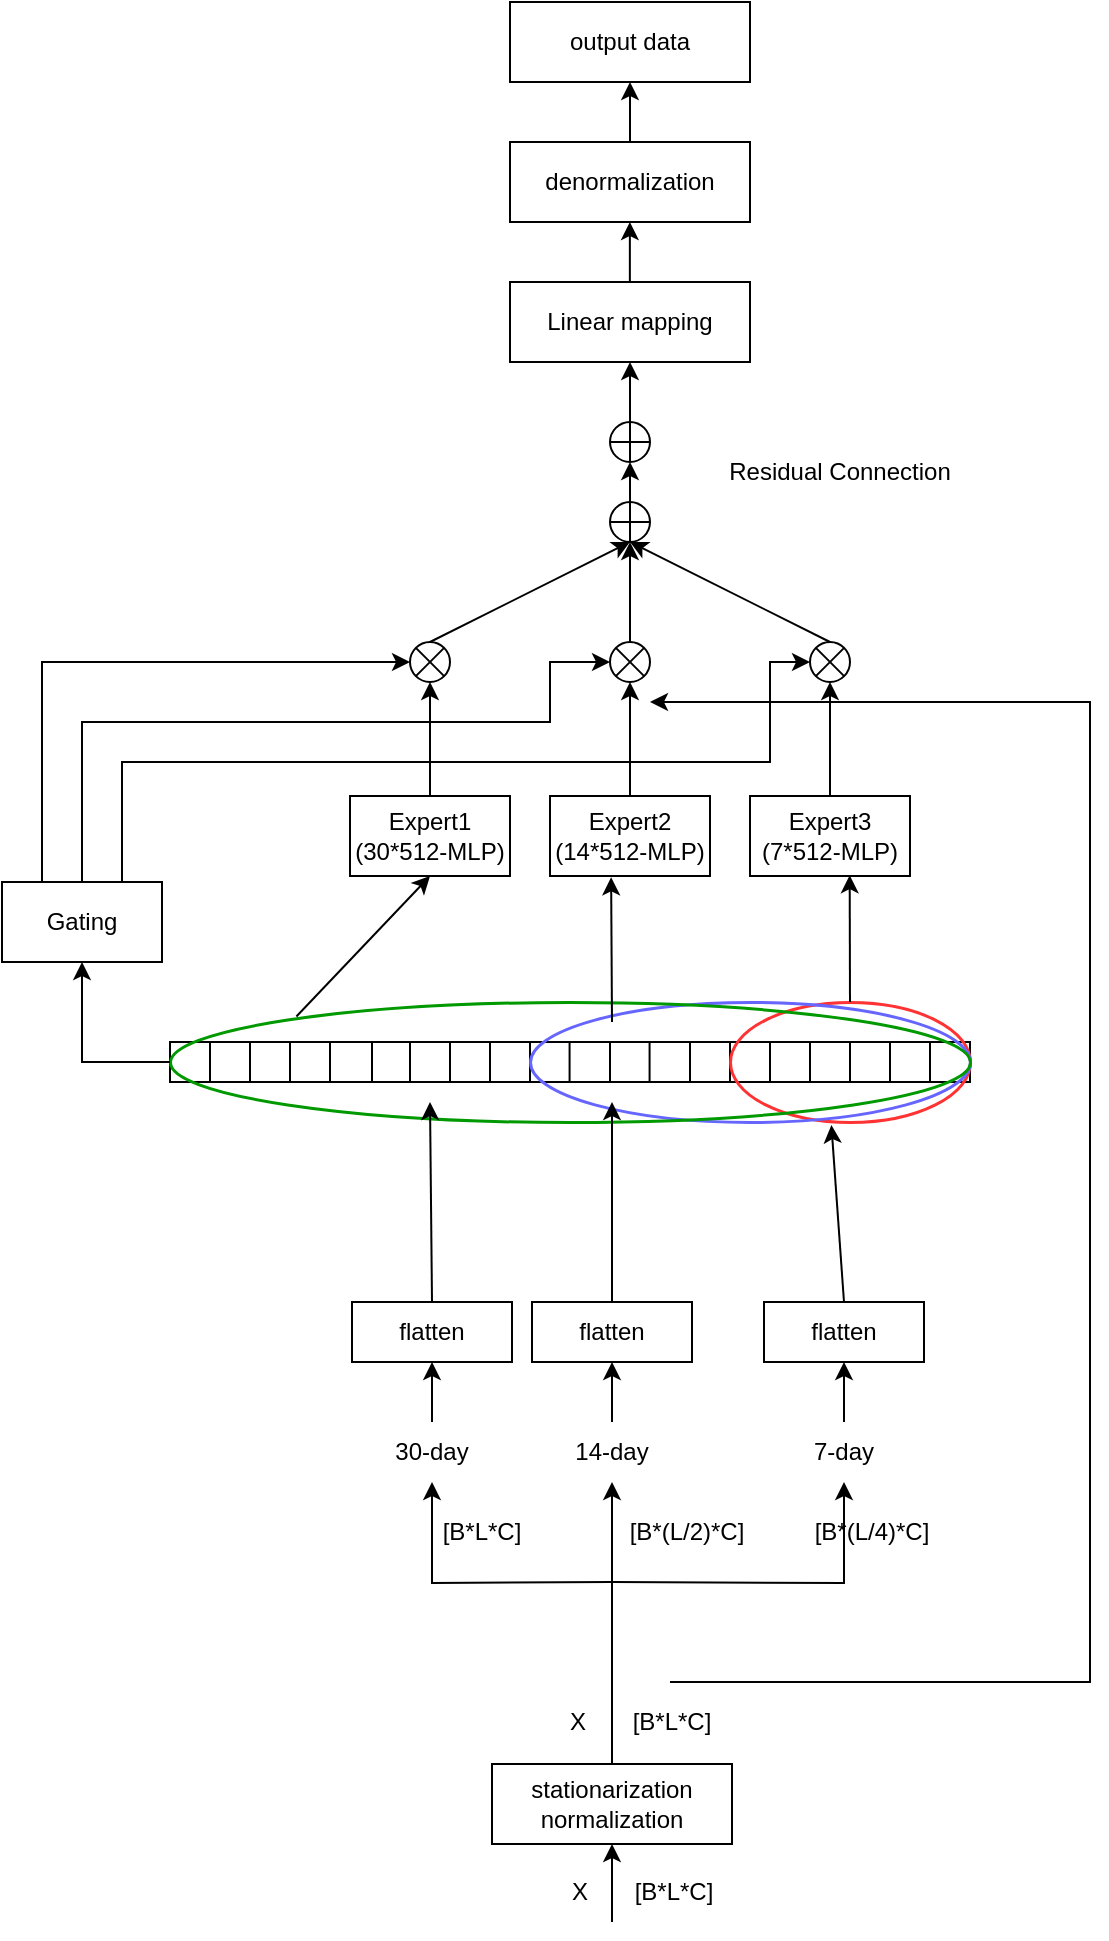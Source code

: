 <mxfile version="21.6.9" type="github">
  <diagram id="mCheTAdoRBEMM2ChDu2A" name="Page-1">
    <mxGraphModel dx="925" dy="1718" grid="1" gridSize="10" guides="1" tooltips="1" connect="1" arrows="1" fold="1" page="1" pageScale="1" pageWidth="827" pageHeight="1169" math="0" shadow="0">
      <root>
        <mxCell id="0" />
        <mxCell id="1" parent="0" />
        <mxCell id="ntreNU7jlo5U-lVnMiPV-1" value="" style="rounded=0;whiteSpace=wrap;html=1;" parent="1" vertex="1">
          <mxGeometry x="240" y="310" width="400" height="20" as="geometry" />
        </mxCell>
        <mxCell id="ntreNU7jlo5U-lVnMiPV-46" value="" style="endArrow=none;html=1;rounded=0;exitX=0.06;exitY=0.006;exitDx=0;exitDy=0;exitPerimeter=0;entryX=0.06;entryY=1.006;entryDx=0;entryDy=0;entryPerimeter=0;" parent="1" edge="1">
          <mxGeometry width="50" height="50" relative="1" as="geometry">
            <mxPoint x="260.0" y="310.0" as="sourcePoint" />
            <mxPoint x="260.0" y="330.0" as="targetPoint" />
          </mxGeometry>
        </mxCell>
        <mxCell id="ntreNU7jlo5U-lVnMiPV-47" value="" style="endArrow=none;html=1;rounded=0;exitX=0.06;exitY=0.006;exitDx=0;exitDy=0;exitPerimeter=0;entryX=0.06;entryY=1.006;entryDx=0;entryDy=0;entryPerimeter=0;" parent="1" edge="1">
          <mxGeometry width="50" height="50" relative="1" as="geometry">
            <mxPoint x="360" y="310" as="sourcePoint" />
            <mxPoint x="360" y="330" as="targetPoint" />
          </mxGeometry>
        </mxCell>
        <mxCell id="ntreNU7jlo5U-lVnMiPV-48" value="" style="endArrow=none;html=1;rounded=0;exitX=0.06;exitY=0.006;exitDx=0;exitDy=0;exitPerimeter=0;entryX=0.06;entryY=1.006;entryDx=0;entryDy=0;entryPerimeter=0;" parent="1" edge="1">
          <mxGeometry width="50" height="50" relative="1" as="geometry">
            <mxPoint x="380" y="310" as="sourcePoint" />
            <mxPoint x="380" y="330" as="targetPoint" />
          </mxGeometry>
        </mxCell>
        <mxCell id="ntreNU7jlo5U-lVnMiPV-49" value="" style="endArrow=none;html=1;rounded=0;exitX=0.06;exitY=0.006;exitDx=0;exitDy=0;exitPerimeter=0;entryX=0.06;entryY=1.006;entryDx=0;entryDy=0;entryPerimeter=0;" parent="1" edge="1">
          <mxGeometry width="50" height="50" relative="1" as="geometry">
            <mxPoint x="400" y="310" as="sourcePoint" />
            <mxPoint x="400" y="330" as="targetPoint" />
          </mxGeometry>
        </mxCell>
        <mxCell id="ntreNU7jlo5U-lVnMiPV-50" value="" style="endArrow=none;html=1;rounded=0;exitX=0.06;exitY=0.006;exitDx=0;exitDy=0;exitPerimeter=0;entryX=0.06;entryY=1.006;entryDx=0;entryDy=0;entryPerimeter=0;" parent="1" edge="1">
          <mxGeometry width="50" height="50" relative="1" as="geometry">
            <mxPoint x="420" y="310" as="sourcePoint" />
            <mxPoint x="420" y="330" as="targetPoint" />
          </mxGeometry>
        </mxCell>
        <mxCell id="ntreNU7jlo5U-lVnMiPV-51" value="" style="endArrow=none;html=1;rounded=0;exitX=0.06;exitY=0.006;exitDx=0;exitDy=0;exitPerimeter=0;entryX=0.06;entryY=1.006;entryDx=0;entryDy=0;entryPerimeter=0;" parent="1" edge="1">
          <mxGeometry width="50" height="50" relative="1" as="geometry">
            <mxPoint x="439.79" y="310" as="sourcePoint" />
            <mxPoint x="439.79" y="330" as="targetPoint" />
          </mxGeometry>
        </mxCell>
        <mxCell id="ntreNU7jlo5U-lVnMiPV-52" value="" style="endArrow=none;html=1;rounded=0;exitX=0.06;exitY=0.006;exitDx=0;exitDy=0;exitPerimeter=0;entryX=0.06;entryY=1.006;entryDx=0;entryDy=0;entryPerimeter=0;" parent="1" edge="1">
          <mxGeometry width="50" height="50" relative="1" as="geometry">
            <mxPoint x="460" y="310" as="sourcePoint" />
            <mxPoint x="460" y="330" as="targetPoint" />
          </mxGeometry>
        </mxCell>
        <mxCell id="ntreNU7jlo5U-lVnMiPV-53" value="" style="endArrow=none;html=1;rounded=0;exitX=0.06;exitY=0.006;exitDx=0;exitDy=0;exitPerimeter=0;entryX=0.06;entryY=1.006;entryDx=0;entryDy=0;entryPerimeter=0;" parent="1" edge="1">
          <mxGeometry width="50" height="50" relative="1" as="geometry">
            <mxPoint x="479.79" y="310" as="sourcePoint" />
            <mxPoint x="479.79" y="330" as="targetPoint" />
          </mxGeometry>
        </mxCell>
        <mxCell id="ntreNU7jlo5U-lVnMiPV-54" value="" style="endArrow=none;html=1;rounded=0;exitX=0.06;exitY=0.006;exitDx=0;exitDy=0;exitPerimeter=0;entryX=0.06;entryY=1.006;entryDx=0;entryDy=0;entryPerimeter=0;" parent="1" edge="1">
          <mxGeometry width="50" height="50" relative="1" as="geometry">
            <mxPoint x="500" y="310" as="sourcePoint" />
            <mxPoint x="500" y="330" as="targetPoint" />
          </mxGeometry>
        </mxCell>
        <mxCell id="ntreNU7jlo5U-lVnMiPV-55" value="" style="endArrow=none;html=1;rounded=0;exitX=0.06;exitY=0.006;exitDx=0;exitDy=0;exitPerimeter=0;entryX=0.06;entryY=1.006;entryDx=0;entryDy=0;entryPerimeter=0;" parent="1" edge="1">
          <mxGeometry width="50" height="50" relative="1" as="geometry">
            <mxPoint x="520" y="310" as="sourcePoint" />
            <mxPoint x="520" y="330" as="targetPoint" />
          </mxGeometry>
        </mxCell>
        <mxCell id="ntreNU7jlo5U-lVnMiPV-56" value="" style="endArrow=none;html=1;rounded=0;exitX=0.06;exitY=0.006;exitDx=0;exitDy=0;exitPerimeter=0;entryX=0.06;entryY=1.006;entryDx=0;entryDy=0;entryPerimeter=0;" parent="1" edge="1">
          <mxGeometry width="50" height="50" relative="1" as="geometry">
            <mxPoint x="560" y="310" as="sourcePoint" />
            <mxPoint x="560" y="330" as="targetPoint" />
          </mxGeometry>
        </mxCell>
        <mxCell id="ntreNU7jlo5U-lVnMiPV-57" value="" style="endArrow=none;html=1;rounded=0;exitX=0.06;exitY=0.006;exitDx=0;exitDy=0;exitPerimeter=0;entryX=0.06;entryY=1.006;entryDx=0;entryDy=0;entryPerimeter=0;" parent="1" edge="1">
          <mxGeometry width="50" height="50" relative="1" as="geometry">
            <mxPoint x="540" y="310" as="sourcePoint" />
            <mxPoint x="540" y="330" as="targetPoint" />
          </mxGeometry>
        </mxCell>
        <mxCell id="ntreNU7jlo5U-lVnMiPV-58" value="" style="endArrow=none;html=1;rounded=0;exitX=0.06;exitY=0.006;exitDx=0;exitDy=0;exitPerimeter=0;entryX=0.06;entryY=1.006;entryDx=0;entryDy=0;entryPerimeter=0;" parent="1" edge="1">
          <mxGeometry width="50" height="50" relative="1" as="geometry">
            <mxPoint x="580" y="310" as="sourcePoint" />
            <mxPoint x="580" y="330" as="targetPoint" />
          </mxGeometry>
        </mxCell>
        <mxCell id="ntreNU7jlo5U-lVnMiPV-59" value="" style="endArrow=none;html=1;rounded=0;exitX=0.06;exitY=0.006;exitDx=0;exitDy=0;exitPerimeter=0;entryX=0.06;entryY=1.006;entryDx=0;entryDy=0;entryPerimeter=0;" parent="1" edge="1">
          <mxGeometry width="50" height="50" relative="1" as="geometry">
            <mxPoint x="600" y="310" as="sourcePoint" />
            <mxPoint x="600" y="330" as="targetPoint" />
          </mxGeometry>
        </mxCell>
        <mxCell id="ntreNU7jlo5U-lVnMiPV-60" value="" style="endArrow=none;html=1;rounded=0;exitX=0.06;exitY=0.006;exitDx=0;exitDy=0;exitPerimeter=0;entryX=0.06;entryY=1.006;entryDx=0;entryDy=0;entryPerimeter=0;" parent="1" edge="1">
          <mxGeometry width="50" height="50" relative="1" as="geometry">
            <mxPoint x="620" y="310" as="sourcePoint" />
            <mxPoint x="620" y="330" as="targetPoint" />
          </mxGeometry>
        </mxCell>
        <mxCell id="ntreNU7jlo5U-lVnMiPV-77" value="" style="ellipse;whiteSpace=wrap;html=1;fillColor=none;strokeColor=#FF3333;strokeWidth=1.5;" parent="1" vertex="1">
          <mxGeometry x="520" y="290" width="120" height="60" as="geometry" />
        </mxCell>
        <mxCell id="ntreNU7jlo5U-lVnMiPV-78" value="" style="ellipse;whiteSpace=wrap;html=1;fillColor=none;strokeColor=#6666FF;strokeWidth=1.5;" parent="1" vertex="1">
          <mxGeometry x="420" y="290" width="220" height="60" as="geometry" />
        </mxCell>
        <mxCell id="ntreNU7jlo5U-lVnMiPV-79" value="" style="ellipse;whiteSpace=wrap;html=1;fillColor=none;strokeColor=#009900;strokeWidth=1.5;" parent="1" vertex="1">
          <mxGeometry x="240" y="290" width="400" height="60" as="geometry" />
        </mxCell>
        <mxCell id="ntreNU7jlo5U-lVnMiPV-80" value="7-day" style="text;html=1;strokeColor=none;fillColor=none;align=center;verticalAlign=middle;whiteSpace=wrap;rounded=0;" parent="1" vertex="1">
          <mxGeometry x="547" y="500" width="60" height="30" as="geometry" />
        </mxCell>
        <mxCell id="ntreNU7jlo5U-lVnMiPV-81" value="14-day" style="text;html=1;strokeColor=none;fillColor=none;align=center;verticalAlign=middle;whiteSpace=wrap;rounded=0;" parent="1" vertex="1">
          <mxGeometry x="431" y="500" width="60" height="30" as="geometry" />
        </mxCell>
        <mxCell id="ntreNU7jlo5U-lVnMiPV-82" value="30-day" style="text;html=1;strokeColor=none;fillColor=none;align=center;verticalAlign=middle;whiteSpace=wrap;rounded=0;" parent="1" vertex="1">
          <mxGeometry x="341" y="500" width="60" height="30" as="geometry" />
        </mxCell>
        <mxCell id="ntreNU7jlo5U-lVnMiPV-83" value="Expert1&lt;br&gt;(30*512-MLP)" style="rounded=0;whiteSpace=wrap;html=1;" parent="1" vertex="1">
          <mxGeometry x="330" y="187" width="80" height="40" as="geometry" />
        </mxCell>
        <mxCell id="ntreNU7jlo5U-lVnMiPV-84" value="Expert2&lt;br&gt;(14*512-MLP)" style="rounded=0;whiteSpace=wrap;html=1;" parent="1" vertex="1">
          <mxGeometry x="430" y="187" width="80" height="40" as="geometry" />
        </mxCell>
        <mxCell id="ntreNU7jlo5U-lVnMiPV-85" value="Expert3&lt;br&gt;(7*512-MLP)" style="rounded=0;whiteSpace=wrap;html=1;" parent="1" vertex="1">
          <mxGeometry x="530" y="187" width="80" height="40" as="geometry" />
        </mxCell>
        <mxCell id="ntreNU7jlo5U-lVnMiPV-88" value="" style="endArrow=classic;html=1;rounded=0;exitX=0.158;exitY=0.121;exitDx=0;exitDy=0;entryX=0.5;entryY=1;entryDx=0;entryDy=0;exitPerimeter=0;" parent="1" source="ntreNU7jlo5U-lVnMiPV-79" target="ntreNU7jlo5U-lVnMiPV-83" edge="1">
          <mxGeometry width="50" height="50" relative="1" as="geometry">
            <mxPoint x="390" y="240" as="sourcePoint" />
            <mxPoint x="440" y="190" as="targetPoint" />
          </mxGeometry>
        </mxCell>
        <mxCell id="ntreNU7jlo5U-lVnMiPV-89" value="" style="endArrow=classic;html=1;rounded=0;entryX=0.382;entryY=1.016;entryDx=0;entryDy=0;entryPerimeter=0;" parent="1" target="ntreNU7jlo5U-lVnMiPV-84" edge="1">
          <mxGeometry width="50" height="50" relative="1" as="geometry">
            <mxPoint x="461" y="300" as="sourcePoint" />
            <mxPoint x="380" y="200" as="targetPoint" />
          </mxGeometry>
        </mxCell>
        <mxCell id="ntreNU7jlo5U-lVnMiPV-90" value="" style="endArrow=classic;html=1;rounded=0;exitX=0.5;exitY=0;exitDx=0;exitDy=0;entryX=0.623;entryY=0.99;entryDx=0;entryDy=0;entryPerimeter=0;" parent="1" source="ntreNU7jlo5U-lVnMiPV-77" target="ntreNU7jlo5U-lVnMiPV-85" edge="1">
          <mxGeometry width="50" height="50" relative="1" as="geometry">
            <mxPoint x="570" y="224.5" as="sourcePoint" />
            <mxPoint x="574" y="115.5" as="targetPoint" />
          </mxGeometry>
        </mxCell>
        <mxCell id="ntreNU7jlo5U-lVnMiPV-91" value="Gating" style="rounded=0;whiteSpace=wrap;html=1;" parent="1" vertex="1">
          <mxGeometry x="156" y="230" width="80" height="40" as="geometry" />
        </mxCell>
        <mxCell id="ntreNU7jlo5U-lVnMiPV-92" value="" style="endArrow=classic;html=1;rounded=0;exitX=0;exitY=0.5;exitDx=0;exitDy=0;entryX=0.5;entryY=1;entryDx=0;entryDy=0;" parent="1" source="ntreNU7jlo5U-lVnMiPV-1" target="ntreNU7jlo5U-lVnMiPV-91" edge="1">
          <mxGeometry width="50" height="50" relative="1" as="geometry">
            <mxPoint x="340" y="330" as="sourcePoint" />
            <mxPoint x="390" y="280" as="targetPoint" />
            <Array as="points">
              <mxPoint x="196" y="320" />
            </Array>
          </mxGeometry>
        </mxCell>
        <mxCell id="ntreNU7jlo5U-lVnMiPV-94" value="" style="ellipse;whiteSpace=wrap;html=1;aspect=fixed;fillColor=none;" parent="1" vertex="1">
          <mxGeometry x="360" y="110" width="20" height="20" as="geometry" />
        </mxCell>
        <mxCell id="ntreNU7jlo5U-lVnMiPV-95" value="" style="endArrow=none;html=1;rounded=0;exitX=0;exitY=1;exitDx=0;exitDy=0;entryX=1;entryY=0;entryDx=0;entryDy=0;" parent="1" source="ntreNU7jlo5U-lVnMiPV-94" target="ntreNU7jlo5U-lVnMiPV-94" edge="1">
          <mxGeometry width="50" height="50" relative="1" as="geometry">
            <mxPoint x="363.653" y="134.877" as="sourcePoint" />
            <mxPoint x="386.35" y="115.12" as="targetPoint" />
          </mxGeometry>
        </mxCell>
        <mxCell id="ntreNU7jlo5U-lVnMiPV-96" value="" style="endArrow=none;html=1;rounded=0;exitX=0;exitY=0;exitDx=0;exitDy=0;entryX=1;entryY=1;entryDx=0;entryDy=0;" parent="1" source="ntreNU7jlo5U-lVnMiPV-94" target="ntreNU7jlo5U-lVnMiPV-94" edge="1">
          <mxGeometry width="50" height="50" relative="1" as="geometry">
            <mxPoint x="374" y="146" as="sourcePoint" />
            <mxPoint x="397" y="126" as="targetPoint" />
          </mxGeometry>
        </mxCell>
        <mxCell id="ntreNU7jlo5U-lVnMiPV-97" value="" style="ellipse;whiteSpace=wrap;html=1;aspect=fixed;fillColor=none;" parent="1" vertex="1">
          <mxGeometry x="460" y="110" width="20" height="20" as="geometry" />
        </mxCell>
        <mxCell id="ntreNU7jlo5U-lVnMiPV-98" value="" style="endArrow=none;html=1;rounded=0;exitX=0;exitY=1;exitDx=0;exitDy=0;entryX=1;entryY=0;entryDx=0;entryDy=0;" parent="1" source="ntreNU7jlo5U-lVnMiPV-97" target="ntreNU7jlo5U-lVnMiPV-97" edge="1">
          <mxGeometry width="50" height="50" relative="1" as="geometry">
            <mxPoint x="433.653" y="144.877" as="sourcePoint" />
            <mxPoint x="456.35" y="125.12" as="targetPoint" />
          </mxGeometry>
        </mxCell>
        <mxCell id="ntreNU7jlo5U-lVnMiPV-99" value="" style="endArrow=none;html=1;rounded=0;exitX=0;exitY=0;exitDx=0;exitDy=0;entryX=1;entryY=1;entryDx=0;entryDy=0;" parent="1" source="ntreNU7jlo5U-lVnMiPV-97" target="ntreNU7jlo5U-lVnMiPV-97" edge="1">
          <mxGeometry width="50" height="50" relative="1" as="geometry">
            <mxPoint x="444" y="156" as="sourcePoint" />
            <mxPoint x="467" y="136" as="targetPoint" />
          </mxGeometry>
        </mxCell>
        <mxCell id="ntreNU7jlo5U-lVnMiPV-104" value="" style="ellipse;whiteSpace=wrap;html=1;aspect=fixed;fillColor=none;" parent="1" vertex="1">
          <mxGeometry x="560" y="110" width="20" height="20" as="geometry" />
        </mxCell>
        <mxCell id="ntreNU7jlo5U-lVnMiPV-105" value="" style="endArrow=none;html=1;rounded=0;exitX=0;exitY=1;exitDx=0;exitDy=0;entryX=1;entryY=0;entryDx=0;entryDy=0;" parent="1" source="ntreNU7jlo5U-lVnMiPV-104" target="ntreNU7jlo5U-lVnMiPV-104" edge="1">
          <mxGeometry width="50" height="50" relative="1" as="geometry">
            <mxPoint x="563.653" y="134.877" as="sourcePoint" />
            <mxPoint x="586.35" y="115.12" as="targetPoint" />
          </mxGeometry>
        </mxCell>
        <mxCell id="ntreNU7jlo5U-lVnMiPV-106" value="" style="endArrow=none;html=1;rounded=0;exitX=0;exitY=0;exitDx=0;exitDy=0;entryX=1;entryY=1;entryDx=0;entryDy=0;" parent="1" source="ntreNU7jlo5U-lVnMiPV-104" target="ntreNU7jlo5U-lVnMiPV-104" edge="1">
          <mxGeometry width="50" height="50" relative="1" as="geometry">
            <mxPoint x="574" y="146" as="sourcePoint" />
            <mxPoint x="597" y="126" as="targetPoint" />
          </mxGeometry>
        </mxCell>
        <mxCell id="ntreNU7jlo5U-lVnMiPV-107" value="" style="endArrow=classic;html=1;rounded=0;exitX=0.25;exitY=0;exitDx=0;exitDy=0;entryX=0;entryY=0.5;entryDx=0;entryDy=0;" parent="1" source="ntreNU7jlo5U-lVnMiPV-91" target="ntreNU7jlo5U-lVnMiPV-94" edge="1">
          <mxGeometry width="50" height="50" relative="1" as="geometry">
            <mxPoint x="235" y="200" as="sourcePoint" />
            <mxPoint x="270" y="100" as="targetPoint" />
            <Array as="points">
              <mxPoint x="176" y="120" />
            </Array>
          </mxGeometry>
        </mxCell>
        <mxCell id="ntreNU7jlo5U-lVnMiPV-108" value="" style="endArrow=classic;html=1;rounded=0;exitX=0.5;exitY=0;exitDx=0;exitDy=0;entryX=0.5;entryY=1;entryDx=0;entryDy=0;" parent="1" source="ntreNU7jlo5U-lVnMiPV-83" target="ntreNU7jlo5U-lVnMiPV-94" edge="1">
          <mxGeometry width="50" height="50" relative="1" as="geometry">
            <mxPoint x="370" y="180" as="sourcePoint" />
            <mxPoint x="420" y="140" as="targetPoint" />
          </mxGeometry>
        </mxCell>
        <mxCell id="ntreNU7jlo5U-lVnMiPV-109" value="" style="endArrow=classic;html=1;rounded=0;exitX=0.5;exitY=0;exitDx=0;exitDy=0;entryX=0.5;entryY=1;entryDx=0;entryDy=0;" parent="1" source="ntreNU7jlo5U-lVnMiPV-84" target="ntreNU7jlo5U-lVnMiPV-97" edge="1">
          <mxGeometry width="50" height="50" relative="1" as="geometry">
            <mxPoint x="330" y="120" as="sourcePoint" />
            <mxPoint x="380" y="70" as="targetPoint" />
          </mxGeometry>
        </mxCell>
        <mxCell id="ntreNU7jlo5U-lVnMiPV-110" value="" style="endArrow=classic;html=1;rounded=0;exitX=0.5;exitY=0;exitDx=0;exitDy=0;entryX=0.5;entryY=1;entryDx=0;entryDy=0;" parent="1" source="ntreNU7jlo5U-lVnMiPV-85" target="ntreNU7jlo5U-lVnMiPV-104" edge="1">
          <mxGeometry width="50" height="50" relative="1" as="geometry">
            <mxPoint x="480" y="197" as="sourcePoint" />
            <mxPoint x="480" y="140" as="targetPoint" />
          </mxGeometry>
        </mxCell>
        <mxCell id="ntreNU7jlo5U-lVnMiPV-112" value="" style="endArrow=classic;html=1;rounded=0;exitX=0.5;exitY=0;exitDx=0;exitDy=0;entryX=0;entryY=0.5;entryDx=0;entryDy=0;" parent="1" edge="1" source="ntreNU7jlo5U-lVnMiPV-91">
          <mxGeometry width="50" height="50" relative="1" as="geometry">
            <mxPoint x="260" y="230" as="sourcePoint" />
            <mxPoint x="460" y="120" as="targetPoint" />
            <Array as="points">
              <mxPoint x="196" y="150" />
              <mxPoint x="430" y="150" />
              <mxPoint x="430" y="120" />
            </Array>
          </mxGeometry>
        </mxCell>
        <mxCell id="ntreNU7jlo5U-lVnMiPV-113" value="" style="endArrow=classic;html=1;rounded=0;exitX=0.75;exitY=0;exitDx=0;exitDy=0;entryX=0;entryY=0.5;entryDx=0;entryDy=0;" parent="1" source="ntreNU7jlo5U-lVnMiPV-91" target="ntreNU7jlo5U-lVnMiPV-104" edge="1">
          <mxGeometry width="50" height="50" relative="1" as="geometry">
            <mxPoint x="270" y="240" as="sourcePoint" />
            <mxPoint x="470" y="130" as="targetPoint" />
            <Array as="points">
              <mxPoint x="216" y="170" />
              <mxPoint x="540" y="170" />
              <mxPoint x="540" y="120" />
            </Array>
          </mxGeometry>
        </mxCell>
        <mxCell id="ntreNU7jlo5U-lVnMiPV-114" value="" style="ellipse;whiteSpace=wrap;html=1;aspect=fixed;fillColor=none;direction=east;flipH=1;flipV=1;" parent="1" vertex="1">
          <mxGeometry x="460" y="40" width="20" height="20" as="geometry" />
        </mxCell>
        <mxCell id="ntreNU7jlo5U-lVnMiPV-115" value="" style="endArrow=none;html=1;rounded=0;exitX=0;exitY=0.5;exitDx=0;exitDy=0;entryX=1;entryY=0.5;entryDx=0;entryDy=0;" parent="1" source="ntreNU7jlo5U-lVnMiPV-114" target="ntreNU7jlo5U-lVnMiPV-114" edge="1">
          <mxGeometry width="50" height="50" relative="1" as="geometry">
            <mxPoint x="476.347" y="35.123" as="sourcePoint" />
            <mxPoint x="453.65" y="54.88" as="targetPoint" />
          </mxGeometry>
        </mxCell>
        <mxCell id="ntreNU7jlo5U-lVnMiPV-116" value="" style="endArrow=none;html=1;rounded=0;exitX=0.5;exitY=0;exitDx=0;exitDy=0;entryX=0.5;entryY=1;entryDx=0;entryDy=0;" parent="1" source="ntreNU7jlo5U-lVnMiPV-114" target="ntreNU7jlo5U-lVnMiPV-114" edge="1">
          <mxGeometry width="50" height="50" relative="1" as="geometry">
            <mxPoint x="466" y="24.0" as="sourcePoint" />
            <mxPoint x="443" y="44.0" as="targetPoint" />
          </mxGeometry>
        </mxCell>
        <mxCell id="ntreNU7jlo5U-lVnMiPV-120" value="" style="endArrow=classic;html=1;rounded=0;exitX=0.5;exitY=0;exitDx=0;exitDy=0;" parent="1" source="ntreNU7jlo5U-lVnMiPV-94" edge="1">
          <mxGeometry width="50" height="50" relative="1" as="geometry">
            <mxPoint x="350" y="70" as="sourcePoint" />
            <mxPoint x="470" y="60" as="targetPoint" />
          </mxGeometry>
        </mxCell>
        <mxCell id="ntreNU7jlo5U-lVnMiPV-124" value="" style="endArrow=classic;html=1;rounded=0;exitX=0.5;exitY=0;exitDx=0;exitDy=0;entryX=0.5;entryY=1;entryDx=0;entryDy=0;" parent="1" source="ntreNU7jlo5U-lVnMiPV-97" target="ntreNU7jlo5U-lVnMiPV-114" edge="1">
          <mxGeometry width="50" height="50" relative="1" as="geometry">
            <mxPoint x="485" y="100" as="sourcePoint" />
            <mxPoint x="585" y="50" as="targetPoint" />
          </mxGeometry>
        </mxCell>
        <mxCell id="ntreNU7jlo5U-lVnMiPV-125" value="" style="endArrow=classic;html=1;rounded=0;exitX=0.5;exitY=0;exitDx=0;exitDy=0;" parent="1" source="ntreNU7jlo5U-lVnMiPV-104" edge="1">
          <mxGeometry width="50" height="50" relative="1" as="geometry">
            <mxPoint x="390" y="130" as="sourcePoint" />
            <mxPoint x="470" y="60" as="targetPoint" />
          </mxGeometry>
        </mxCell>
        <mxCell id="ntreNU7jlo5U-lVnMiPV-126" value="" style="endArrow=classic;html=1;rounded=0;exitX=0.5;exitY=0;exitDx=0;exitDy=0;entryX=0.5;entryY=1;entryDx=0;entryDy=0;" parent="1" source="ntreNU7jlo5U-lVnMiPV-114" edge="1" target="KOXAZtSZaanID1QkLMNk-12">
          <mxGeometry width="50" height="50" relative="1" as="geometry">
            <mxPoint x="390" y="190" as="sourcePoint" />
            <mxPoint x="470" y="20" as="targetPoint" />
          </mxGeometry>
        </mxCell>
        <mxCell id="KOXAZtSZaanID1QkLMNk-3" style="edgeStyle=orthogonalEdgeStyle;rounded=0;orthogonalLoop=1;jettySize=auto;html=1;exitX=0.5;exitY=0;exitDx=0;exitDy=0;entryX=0.5;entryY=1;entryDx=0;entryDy=0;" edge="1" parent="1" target="ntreNU7jlo5U-lVnMiPV-82">
          <mxGeometry relative="1" as="geometry">
            <mxPoint x="461" y="580" as="sourcePoint" />
          </mxGeometry>
        </mxCell>
        <mxCell id="KOXAZtSZaanID1QkLMNk-5" style="edgeStyle=orthogonalEdgeStyle;rounded=0;orthogonalLoop=1;jettySize=auto;html=1;exitX=0.5;exitY=0;exitDx=0;exitDy=0;entryX=0.5;entryY=1;entryDx=0;entryDy=0;" edge="1" parent="1" target="ntreNU7jlo5U-lVnMiPV-80">
          <mxGeometry relative="1" as="geometry">
            <mxPoint x="461" y="580" as="sourcePoint" />
            <mxPoint x="471" y="540" as="targetPoint" />
          </mxGeometry>
        </mxCell>
        <mxCell id="KOXAZtSZaanID1QkLMNk-6" value="stationarization normalization" style="rounded=0;whiteSpace=wrap;html=1;" vertex="1" parent="1">
          <mxGeometry x="401" y="671" width="120" height="40" as="geometry" />
        </mxCell>
        <mxCell id="KOXAZtSZaanID1QkLMNk-8" value="" style="endArrow=classic;html=1;rounded=0;entryX=0.5;entryY=1;entryDx=0;entryDy=0;" edge="1" parent="1" target="KOXAZtSZaanID1QkLMNk-6">
          <mxGeometry width="50" height="50" relative="1" as="geometry">
            <mxPoint x="461" y="750" as="sourcePoint" />
            <mxPoint x="391" y="510" as="targetPoint" />
          </mxGeometry>
        </mxCell>
        <mxCell id="KOXAZtSZaanID1QkLMNk-11" value="Linear mapping" style="rounded=0;whiteSpace=wrap;html=1;" vertex="1" parent="1">
          <mxGeometry x="410" y="-70" width="120" height="40" as="geometry" />
        </mxCell>
        <mxCell id="KOXAZtSZaanID1QkLMNk-12" value="" style="ellipse;whiteSpace=wrap;html=1;aspect=fixed;fillColor=none;direction=east;flipH=1;flipV=1;" vertex="1" parent="1">
          <mxGeometry x="460" width="20" height="20" as="geometry" />
        </mxCell>
        <mxCell id="KOXAZtSZaanID1QkLMNk-13" value="" style="endArrow=none;html=1;rounded=0;exitX=0;exitY=0.5;exitDx=0;exitDy=0;entryX=1;entryY=0.5;entryDx=0;entryDy=0;" edge="1" parent="1" source="KOXAZtSZaanID1QkLMNk-12" target="KOXAZtSZaanID1QkLMNk-12">
          <mxGeometry width="50" height="50" relative="1" as="geometry">
            <mxPoint x="476.347" y="-4.877" as="sourcePoint" />
            <mxPoint x="453.65" y="14.88" as="targetPoint" />
          </mxGeometry>
        </mxCell>
        <mxCell id="KOXAZtSZaanID1QkLMNk-14" value="" style="endArrow=none;html=1;rounded=0;exitX=0.5;exitY=0;exitDx=0;exitDy=0;entryX=0.5;entryY=1;entryDx=0;entryDy=0;" edge="1" parent="1" source="KOXAZtSZaanID1QkLMNk-12" target="KOXAZtSZaanID1QkLMNk-12">
          <mxGeometry width="50" height="50" relative="1" as="geometry">
            <mxPoint x="466" y="-16.0" as="sourcePoint" />
            <mxPoint x="443" y="4.0" as="targetPoint" />
          </mxGeometry>
        </mxCell>
        <mxCell id="KOXAZtSZaanID1QkLMNk-15" value="" style="endArrow=classic;html=1;rounded=0;" edge="1" parent="1">
          <mxGeometry width="50" height="50" relative="1" as="geometry">
            <mxPoint x="490" y="630" as="sourcePoint" />
            <mxPoint x="480" y="140" as="targetPoint" />
            <Array as="points">
              <mxPoint x="700" y="630" />
              <mxPoint x="700" y="380" />
              <mxPoint x="700" y="140" />
            </Array>
          </mxGeometry>
        </mxCell>
        <mxCell id="KOXAZtSZaanID1QkLMNk-16" value="Residual Connection" style="text;html=1;strokeColor=none;fillColor=none;align=center;verticalAlign=middle;whiteSpace=wrap;rounded=0;" vertex="1" parent="1">
          <mxGeometry x="480" y="10" width="190" height="30" as="geometry" />
        </mxCell>
        <mxCell id="KOXAZtSZaanID1QkLMNk-17" value="" style="endArrow=classic;html=1;rounded=0;exitX=0.5;exitY=0;exitDx=0;exitDy=0;" edge="1" parent="1" source="KOXAZtSZaanID1QkLMNk-12">
          <mxGeometry width="50" height="50" relative="1" as="geometry">
            <mxPoint x="420" y="-20" as="sourcePoint" />
            <mxPoint x="470" y="-30" as="targetPoint" />
          </mxGeometry>
        </mxCell>
        <mxCell id="KOXAZtSZaanID1QkLMNk-18" value="denormalization" style="rounded=0;whiteSpace=wrap;html=1;" vertex="1" parent="1">
          <mxGeometry x="410" y="-140" width="120" height="40" as="geometry" />
        </mxCell>
        <mxCell id="KOXAZtSZaanID1QkLMNk-19" value="output data" style="rounded=0;whiteSpace=wrap;html=1;" vertex="1" parent="1">
          <mxGeometry x="410" y="-210" width="120" height="40" as="geometry" />
        </mxCell>
        <mxCell id="KOXAZtSZaanID1QkLMNk-20" value="" style="endArrow=classic;html=1;rounded=0;exitX=0.5;exitY=0;exitDx=0;exitDy=0;" edge="1" parent="1">
          <mxGeometry width="50" height="50" relative="1" as="geometry">
            <mxPoint x="469.93" y="-70" as="sourcePoint" />
            <mxPoint x="469.93" y="-100" as="targetPoint" />
          </mxGeometry>
        </mxCell>
        <mxCell id="KOXAZtSZaanID1QkLMNk-21" value="" style="endArrow=classic;html=1;rounded=0;exitX=0.5;exitY=0;exitDx=0;exitDy=0;entryX=0.5;entryY=1;entryDx=0;entryDy=0;" edge="1" parent="1" source="KOXAZtSZaanID1QkLMNk-18" target="KOXAZtSZaanID1QkLMNk-19">
          <mxGeometry width="50" height="50" relative="1" as="geometry">
            <mxPoint x="450" y="-120" as="sourcePoint" />
            <mxPoint x="500" y="-170" as="targetPoint" />
          </mxGeometry>
        </mxCell>
        <mxCell id="KOXAZtSZaanID1QkLMNk-22" value="X" style="text;html=1;strokeColor=none;fillColor=none;align=center;verticalAlign=middle;whiteSpace=wrap;rounded=0;" vertex="1" parent="1">
          <mxGeometry x="435" y="720" width="20" height="30" as="geometry" />
        </mxCell>
        <mxCell id="KOXAZtSZaanID1QkLMNk-23" value="[B*L*C]" style="text;html=1;strokeColor=none;fillColor=none;align=center;verticalAlign=middle;whiteSpace=wrap;rounded=0;" vertex="1" parent="1">
          <mxGeometry x="467" y="720" width="50" height="30" as="geometry" />
        </mxCell>
        <mxCell id="KOXAZtSZaanID1QkLMNk-24" value="X" style="text;html=1;strokeColor=none;fillColor=none;align=center;verticalAlign=middle;whiteSpace=wrap;rounded=0;" vertex="1" parent="1">
          <mxGeometry x="434" y="635" width="20" height="30" as="geometry" />
        </mxCell>
        <mxCell id="KOXAZtSZaanID1QkLMNk-25" value="[B*L*C]" style="text;html=1;strokeColor=none;fillColor=none;align=center;verticalAlign=middle;whiteSpace=wrap;rounded=0;" vertex="1" parent="1">
          <mxGeometry x="466" y="635" width="50" height="30" as="geometry" />
        </mxCell>
        <mxCell id="KOXAZtSZaanID1QkLMNk-27" value="" style="endArrow=classic;html=1;rounded=0;exitX=0.5;exitY=0;exitDx=0;exitDy=0;entryX=0.5;entryY=1;entryDx=0;entryDy=0;" edge="1" parent="1" source="KOXAZtSZaanID1QkLMNk-6" target="ntreNU7jlo5U-lVnMiPV-81">
          <mxGeometry width="50" height="50" relative="1" as="geometry">
            <mxPoint x="471" y="610" as="sourcePoint" />
            <mxPoint x="521" y="560" as="targetPoint" />
          </mxGeometry>
        </mxCell>
        <mxCell id="KOXAZtSZaanID1QkLMNk-29" value="[B*L*C]" style="text;html=1;strokeColor=none;fillColor=none;align=center;verticalAlign=middle;whiteSpace=wrap;rounded=0;" vertex="1" parent="1">
          <mxGeometry x="371" y="540" width="50" height="30" as="geometry" />
        </mxCell>
        <mxCell id="KOXAZtSZaanID1QkLMNk-30" value="[B*(L/2)*C]" style="text;html=1;strokeColor=none;fillColor=none;align=center;verticalAlign=middle;whiteSpace=wrap;rounded=0;" vertex="1" parent="1">
          <mxGeometry x="466" y="540" width="65" height="30" as="geometry" />
        </mxCell>
        <mxCell id="KOXAZtSZaanID1QkLMNk-31" value="[B*(L/4)*C]" style="text;html=1;strokeColor=none;fillColor=none;align=center;verticalAlign=middle;whiteSpace=wrap;rounded=0;" vertex="1" parent="1">
          <mxGeometry x="561" y="540" width="60" height="30" as="geometry" />
        </mxCell>
        <mxCell id="KOXAZtSZaanID1QkLMNk-32" value="flatten" style="rounded=0;whiteSpace=wrap;html=1;" vertex="1" parent="1">
          <mxGeometry x="331" y="440" width="80" height="30" as="geometry" />
        </mxCell>
        <mxCell id="KOXAZtSZaanID1QkLMNk-33" value="flatten" style="rounded=0;whiteSpace=wrap;html=1;" vertex="1" parent="1">
          <mxGeometry x="421" y="440" width="80" height="30" as="geometry" />
        </mxCell>
        <mxCell id="KOXAZtSZaanID1QkLMNk-34" value="flatten" style="rounded=0;whiteSpace=wrap;html=1;" vertex="1" parent="1">
          <mxGeometry x="537" y="440" width="80" height="30" as="geometry" />
        </mxCell>
        <mxCell id="KOXAZtSZaanID1QkLMNk-35" value="" style="endArrow=classic;html=1;rounded=0;exitX=0.5;exitY=0;exitDx=0;exitDy=0;entryX=0.5;entryY=1;entryDx=0;entryDy=0;" edge="1" parent="1" source="ntreNU7jlo5U-lVnMiPV-82" target="KOXAZtSZaanID1QkLMNk-32">
          <mxGeometry width="50" height="50" relative="1" as="geometry">
            <mxPoint x="381" y="420" as="sourcePoint" />
            <mxPoint x="431" y="360" as="targetPoint" />
          </mxGeometry>
        </mxCell>
        <mxCell id="KOXAZtSZaanID1QkLMNk-36" value="" style="endArrow=classic;html=1;rounded=0;exitX=0.5;exitY=0;exitDx=0;exitDy=0;entryX=0.5;entryY=1;entryDx=0;entryDy=0;" edge="1" parent="1" source="ntreNU7jlo5U-lVnMiPV-81" target="KOXAZtSZaanID1QkLMNk-33">
          <mxGeometry width="50" height="50" relative="1" as="geometry">
            <mxPoint x="381" y="510" as="sourcePoint" />
            <mxPoint x="381" y="480" as="targetPoint" />
          </mxGeometry>
        </mxCell>
        <mxCell id="KOXAZtSZaanID1QkLMNk-37" value="" style="endArrow=classic;html=1;rounded=0;exitX=0.5;exitY=0;exitDx=0;exitDy=0;entryX=0.5;entryY=1;entryDx=0;entryDy=0;" edge="1" parent="1" source="ntreNU7jlo5U-lVnMiPV-80" target="KOXAZtSZaanID1QkLMNk-34">
          <mxGeometry width="50" height="50" relative="1" as="geometry">
            <mxPoint x="391" y="520" as="sourcePoint" />
            <mxPoint x="551" y="480" as="targetPoint" />
          </mxGeometry>
        </mxCell>
        <mxCell id="KOXAZtSZaanID1QkLMNk-38" value="" style="endArrow=classic;html=1;rounded=0;exitX=0.5;exitY=0;exitDx=0;exitDy=0;" edge="1" parent="1" source="KOXAZtSZaanID1QkLMNk-32">
          <mxGeometry width="50" height="50" relative="1" as="geometry">
            <mxPoint x="420" y="450" as="sourcePoint" />
            <mxPoint x="370" y="340" as="targetPoint" />
          </mxGeometry>
        </mxCell>
        <mxCell id="KOXAZtSZaanID1QkLMNk-39" value="" style="endArrow=classic;html=1;rounded=0;exitX=0.5;exitY=0;exitDx=0;exitDy=0;" edge="1" parent="1" source="KOXAZtSZaanID1QkLMNk-33">
          <mxGeometry width="50" height="50" relative="1" as="geometry">
            <mxPoint x="430" y="530" as="sourcePoint" />
            <mxPoint x="461" y="340" as="targetPoint" />
          </mxGeometry>
        </mxCell>
        <mxCell id="KOXAZtSZaanID1QkLMNk-40" value="" style="endArrow=classic;html=1;rounded=0;exitX=0.5;exitY=0;exitDx=0;exitDy=0;entryX=0.685;entryY=1.026;entryDx=0;entryDy=0;entryPerimeter=0;" edge="1" parent="1" source="KOXAZtSZaanID1QkLMNk-34" target="ntreNU7jlo5U-lVnMiPV-78">
          <mxGeometry width="50" height="50" relative="1" as="geometry">
            <mxPoint x="430" y="290" as="sourcePoint" />
            <mxPoint x="480" y="240" as="targetPoint" />
          </mxGeometry>
        </mxCell>
        <mxCell id="KOXAZtSZaanID1QkLMNk-42" value="" style="endArrow=none;html=1;rounded=0;exitX=0.06;exitY=0.006;exitDx=0;exitDy=0;exitPerimeter=0;entryX=0.06;entryY=1.006;entryDx=0;entryDy=0;entryPerimeter=0;" edge="1" parent="1">
          <mxGeometry width="50" height="50" relative="1" as="geometry">
            <mxPoint x="341" y="310" as="sourcePoint" />
            <mxPoint x="341" y="330" as="targetPoint" />
          </mxGeometry>
        </mxCell>
        <mxCell id="KOXAZtSZaanID1QkLMNk-43" value="" style="endArrow=none;html=1;rounded=0;exitX=0.06;exitY=0.006;exitDx=0;exitDy=0;exitPerimeter=0;entryX=0.06;entryY=1.006;entryDx=0;entryDy=0;entryPerimeter=0;" edge="1" parent="1">
          <mxGeometry width="50" height="50" relative="1" as="geometry">
            <mxPoint x="320" y="310" as="sourcePoint" />
            <mxPoint x="320" y="330" as="targetPoint" />
          </mxGeometry>
        </mxCell>
        <mxCell id="KOXAZtSZaanID1QkLMNk-44" value="" style="endArrow=none;html=1;rounded=0;exitX=0.06;exitY=0.006;exitDx=0;exitDy=0;exitPerimeter=0;entryX=0.06;entryY=1.006;entryDx=0;entryDy=0;entryPerimeter=0;" edge="1" parent="1">
          <mxGeometry width="50" height="50" relative="1" as="geometry">
            <mxPoint x="300" y="310" as="sourcePoint" />
            <mxPoint x="300" y="330" as="targetPoint" />
          </mxGeometry>
        </mxCell>
        <mxCell id="KOXAZtSZaanID1QkLMNk-45" value="" style="endArrow=none;html=1;rounded=0;exitX=0.06;exitY=0.006;exitDx=0;exitDy=0;exitPerimeter=0;entryX=0.06;entryY=1.006;entryDx=0;entryDy=0;entryPerimeter=0;" edge="1" parent="1">
          <mxGeometry width="50" height="50" relative="1" as="geometry">
            <mxPoint x="280" y="310" as="sourcePoint" />
            <mxPoint x="280" y="330" as="targetPoint" />
          </mxGeometry>
        </mxCell>
      </root>
    </mxGraphModel>
  </diagram>
</mxfile>
